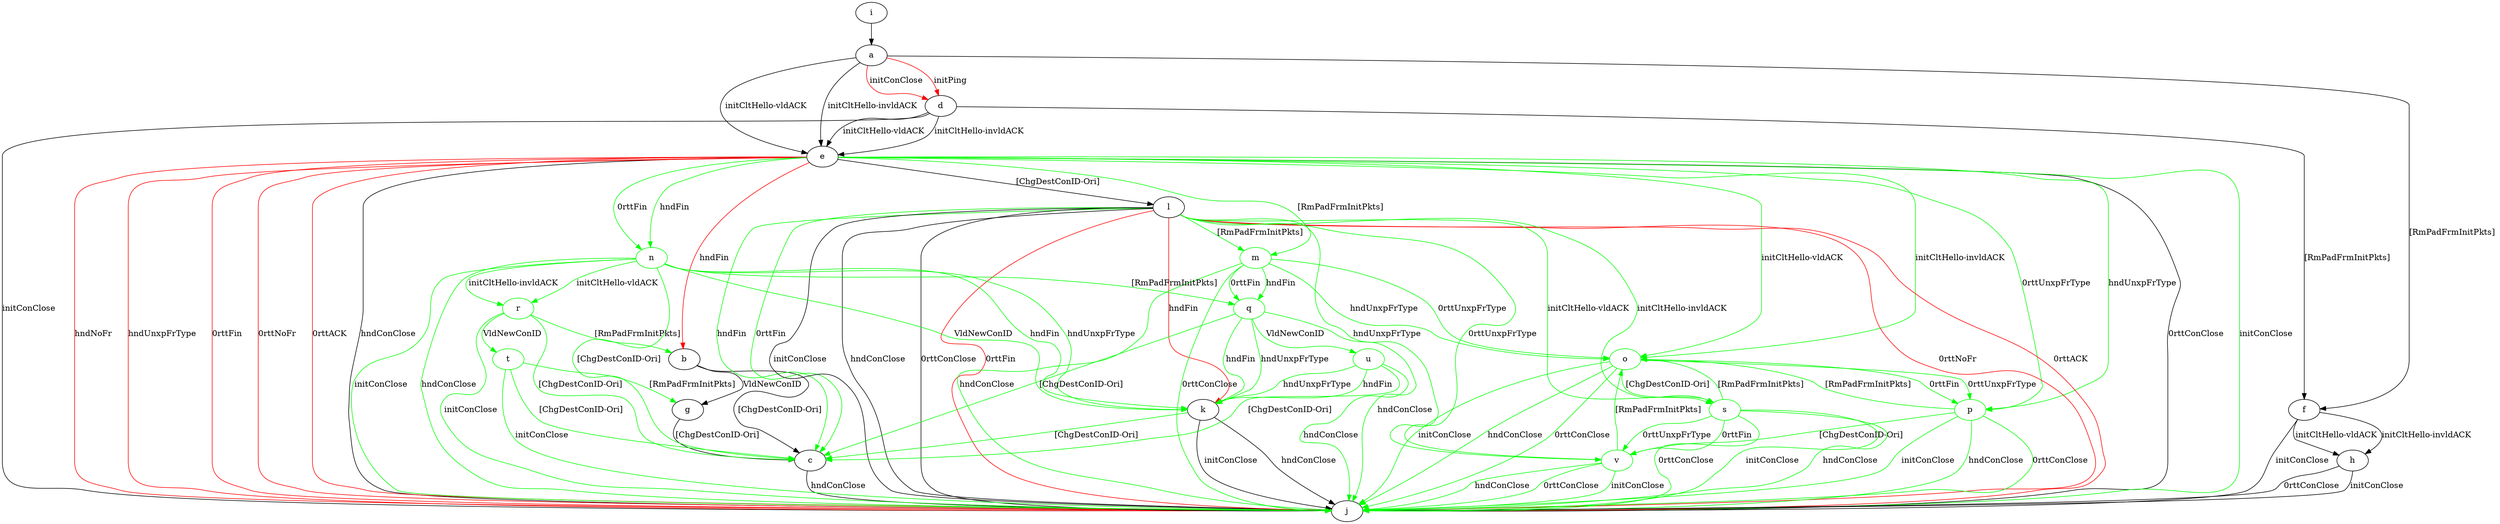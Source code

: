 digraph "" {
	a -> d	[key=0,
		color=red,
		label="initPing "];
	a -> d	[key=1,
		color=red,
		label="initConClose "];
	a -> e	[key=0,
		label="initCltHello-vldACK "];
	a -> e	[key=1,
		label="initCltHello-invldACK "];
	a -> f	[key=0,
		label="[RmPadFrmInitPkts] "];
	b -> c	[key=0,
		label="[ChgDestConID-Ori] "];
	b -> g	[key=0,
		label="VldNewConID "];
	c -> j	[key=0,
		label="hndConClose "];
	d -> e	[key=0,
		label="initCltHello-vldACK "];
	d -> e	[key=1,
		label="initCltHello-invldACK "];
	d -> f	[key=0,
		label="[RmPadFrmInitPkts] "];
	d -> j	[key=0,
		label="initConClose "];
	e -> b	[key=0,
		color=red,
		label="hndFin "];
	e -> j	[key=0,
		label="hndConClose "];
	e -> j	[key=1,
		label="0rttConClose "];
	e -> j	[key=2,
		color=green,
		label="initConClose "];
	e -> j	[key=3,
		color=red,
		label="hndNoFr "];
	e -> j	[key=4,
		color=red,
		label="hndUnxpFrType "];
	e -> j	[key=5,
		color=red,
		label="0rttFin "];
	e -> j	[key=6,
		color=red,
		label="0rttNoFr "];
	e -> j	[key=7,
		color=red,
		label="0rttACK "];
	e -> l	[key=0,
		label="[ChgDestConID-Ori] "];
	m	[color=green];
	e -> m	[key=0,
		color=green,
		label="[RmPadFrmInitPkts] "];
	n	[color=green];
	e -> n	[key=0,
		color=green,
		label="hndFin "];
	e -> n	[key=1,
		color=green,
		label="0rttFin "];
	o	[color=green];
	e -> o	[key=0,
		color=green,
		label="initCltHello-vldACK "];
	e -> o	[key=1,
		color=green,
		label="initCltHello-invldACK "];
	p	[color=green];
	e -> p	[key=0,
		color=green,
		label="hndUnxpFrType "];
	e -> p	[key=1,
		color=green,
		label="0rttUnxpFrType "];
	f -> h	[key=0,
		label="initCltHello-vldACK "];
	f -> h	[key=1,
		label="initCltHello-invldACK "];
	f -> j	[key=0,
		label="initConClose "];
	g -> c	[key=0,
		label="[ChgDestConID-Ori] "];
	h -> j	[key=0,
		label="initConClose "];
	h -> j	[key=1,
		label="0rttConClose "];
	i -> a	[key=0];
	k -> c	[key=0,
		color=green,
		label="[ChgDestConID-Ori] "];
	k -> j	[key=0,
		label="initConClose "];
	k -> j	[key=1,
		label="hndConClose "];
	l -> c	[key=0,
		color=green,
		label="hndFin "];
	l -> c	[key=1,
		color=green,
		label="0rttFin "];
	l -> j	[key=0,
		label="initConClose "];
	l -> j	[key=1,
		label="hndConClose "];
	l -> j	[key=2,
		label="0rttConClose "];
	l -> j	[key=3,
		color=red,
		label="0rttFin "];
	l -> j	[key=4,
		color=red,
		label="0rttNoFr "];
	l -> j	[key=5,
		color=red,
		label="0rttACK "];
	l -> k	[key=0,
		color=red,
		label="hndFin "];
	l -> m	[key=0,
		color=green,
		label="[RmPadFrmInitPkts] "];
	s	[color=green];
	l -> s	[key=0,
		color=green,
		label="initCltHello-vldACK "];
	l -> s	[key=1,
		color=green,
		label="initCltHello-invldACK "];
	v	[color=green];
	l -> v	[key=0,
		color=green,
		label="hndUnxpFrType "];
	l -> v	[key=1,
		color=green,
		label="0rttUnxpFrType "];
	m -> j	[key=0,
		color=green,
		label="hndConClose "];
	m -> j	[key=1,
		color=green,
		label="0rttConClose "];
	m -> o	[key=0,
		color=green,
		label="hndUnxpFrType "];
	m -> o	[key=1,
		color=green,
		label="0rttUnxpFrType "];
	q	[color=green];
	m -> q	[key=0,
		color=green,
		label="hndFin "];
	m -> q	[key=1,
		color=green,
		label="0rttFin "];
	n -> c	[key=0,
		color=green,
		label="[ChgDestConID-Ori] "];
	n -> j	[key=0,
		color=green,
		label="initConClose "];
	n -> j	[key=1,
		color=green,
		label="hndConClose "];
	n -> k	[key=0,
		color=green,
		label="hndFin "];
	n -> k	[key=1,
		color=green,
		label="hndUnxpFrType "];
	n -> k	[key=2,
		color=green,
		label="VldNewConID "];
	n -> q	[key=0,
		color=green,
		label="[RmPadFrmInitPkts] "];
	r	[color=green];
	n -> r	[key=0,
		color=green,
		label="initCltHello-vldACK "];
	n -> r	[key=1,
		color=green,
		label="initCltHello-invldACK "];
	o -> j	[key=0,
		color=green,
		label="initConClose "];
	o -> j	[key=1,
		color=green,
		label="hndConClose "];
	o -> j	[key=2,
		color=green,
		label="0rttConClose "];
	o -> p	[key=0,
		color=green,
		label="0rttFin "];
	o -> p	[key=1,
		color=green,
		label="0rttUnxpFrType "];
	o -> s	[key=0,
		color=green,
		label="[ChgDestConID-Ori] "];
	p -> j	[key=0,
		color=green,
		label="initConClose "];
	p -> j	[key=1,
		color=green,
		label="hndConClose "];
	p -> j	[key=2,
		color=green,
		label="0rttConClose "];
	p -> o	[key=0,
		color=green,
		label="[RmPadFrmInitPkts] "];
	p -> v	[key=0,
		color=green,
		label="[ChgDestConID-Ori] "];
	q -> c	[key=0,
		color=green,
		label="[ChgDestConID-Ori] "];
	q -> j	[key=0,
		color=green,
		label="hndConClose "];
	q -> k	[key=0,
		color=green,
		label="hndFin "];
	q -> k	[key=1,
		color=green,
		label="hndUnxpFrType "];
	u	[color=green];
	q -> u	[key=0,
		color=green,
		label="VldNewConID "];
	r -> b	[key=0,
		color=green,
		label="[RmPadFrmInitPkts] "];
	r -> c	[key=0,
		color=green,
		label="[ChgDestConID-Ori] "];
	r -> j	[key=0,
		color=green,
		label="initConClose "];
	t	[color=green];
	r -> t	[key=0,
		color=green,
		label="VldNewConID "];
	s -> j	[key=0,
		color=green,
		label="initConClose "];
	s -> j	[key=1,
		color=green,
		label="hndConClose "];
	s -> j	[key=2,
		color=green,
		label="0rttConClose "];
	s -> o	[key=0,
		color=green,
		label="[RmPadFrmInitPkts] "];
	s -> v	[key=0,
		color=green,
		label="0rttFin "];
	s -> v	[key=1,
		color=green,
		label="0rttUnxpFrType "];
	t -> c	[key=0,
		color=green,
		label="[ChgDestConID-Ori] "];
	t -> g	[key=0,
		color=green,
		label="[RmPadFrmInitPkts] "];
	t -> j	[key=0,
		color=green,
		label="initConClose "];
	u -> c	[key=0,
		color=green,
		label="[ChgDestConID-Ori] "];
	u -> j	[key=0,
		color=green,
		label="hndConClose "];
	u -> k	[key=0,
		color=green,
		label="hndFin "];
	u -> k	[key=1,
		color=green,
		label="hndUnxpFrType "];
	v -> j	[key=0,
		color=green,
		label="initConClose "];
	v -> j	[key=1,
		color=green,
		label="hndConClose "];
	v -> j	[key=2,
		color=green,
		label="0rttConClose "];
	v -> o	[key=0,
		color=green,
		label="[RmPadFrmInitPkts] "];
}
